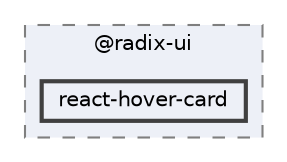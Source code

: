 digraph "C:/Users/arisc/OneDrive/Documents/GitHub/FINAL/EcoEats-Project/node_modules/@radix-ui/react-hover-card"
{
 // LATEX_PDF_SIZE
  bgcolor="transparent";
  edge [fontname=Helvetica,fontsize=10,labelfontname=Helvetica,labelfontsize=10];
  node [fontname=Helvetica,fontsize=10,shape=box,height=0.2,width=0.4];
  compound=true
  subgraph clusterdir_ab62ad447ec992f2fe79c76b760e4d1f {
    graph [ bgcolor="#edf0f7", pencolor="grey50", label="@radix-ui", fontname=Helvetica,fontsize=10 style="filled,dashed", URL="dir_ab62ad447ec992f2fe79c76b760e4d1f.html",tooltip=""]
  dir_651c555a1a08a337f921dd6966f23c5b [label="react-hover-card", fillcolor="#edf0f7", color="grey25", style="filled,bold", URL="dir_651c555a1a08a337f921dd6966f23c5b.html",tooltip=""];
  }
}
